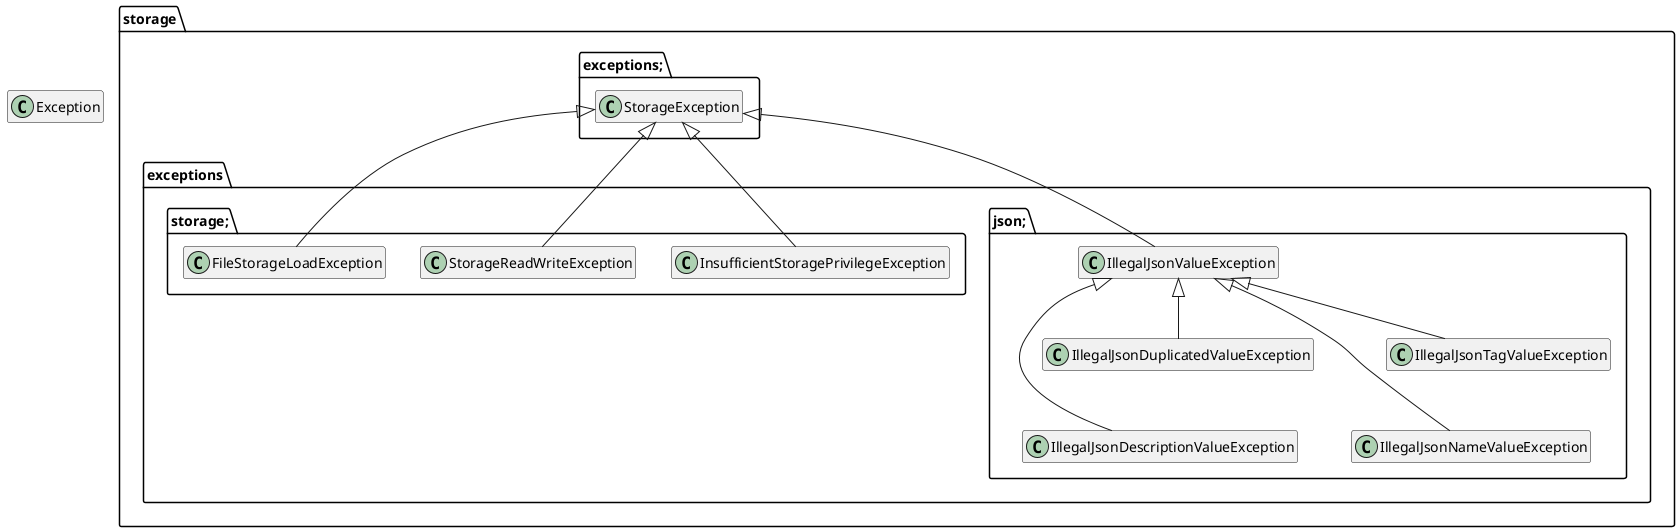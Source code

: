 @startuml
class Exception
hide members

package storage.exceptions; {
    class StorageException

    hide members
}

package storage.exceptions.json; {
    class IllegalJsonDescriptionValueException
    class IllegalJsonDuplicatedValueException
    class IllegalJsonNameValueException
    class IllegalJsonTagValueException
    class IllegalJsonValueException

    IllegalJsonDescriptionValueException -up-|> IllegalJsonValueException
    IllegalJsonDuplicatedValueException -up-|> IllegalJsonValueException
    IllegalJsonNameValueException -up-|> IllegalJsonValueException
    IllegalJsonTagValueException -up-|> IllegalJsonValueException
    IllegalJsonValueException -up-|> StorageException

    IllegalJsonDuplicatedValueException -[hidden]down- IllegalJsonDescriptionValueException
    IllegalJsonTagValueException -[hidden]down- IllegalJsonNameValueException

    hide members
}

package storage.exceptions.storage; {
    InsufficientStoragePrivilegeException -up-|> StorageException
    StorageReadWriteException -up-|> StorageException
    FileStorageLoadException -up-|> StorageException

    hide members
}
@enduml
